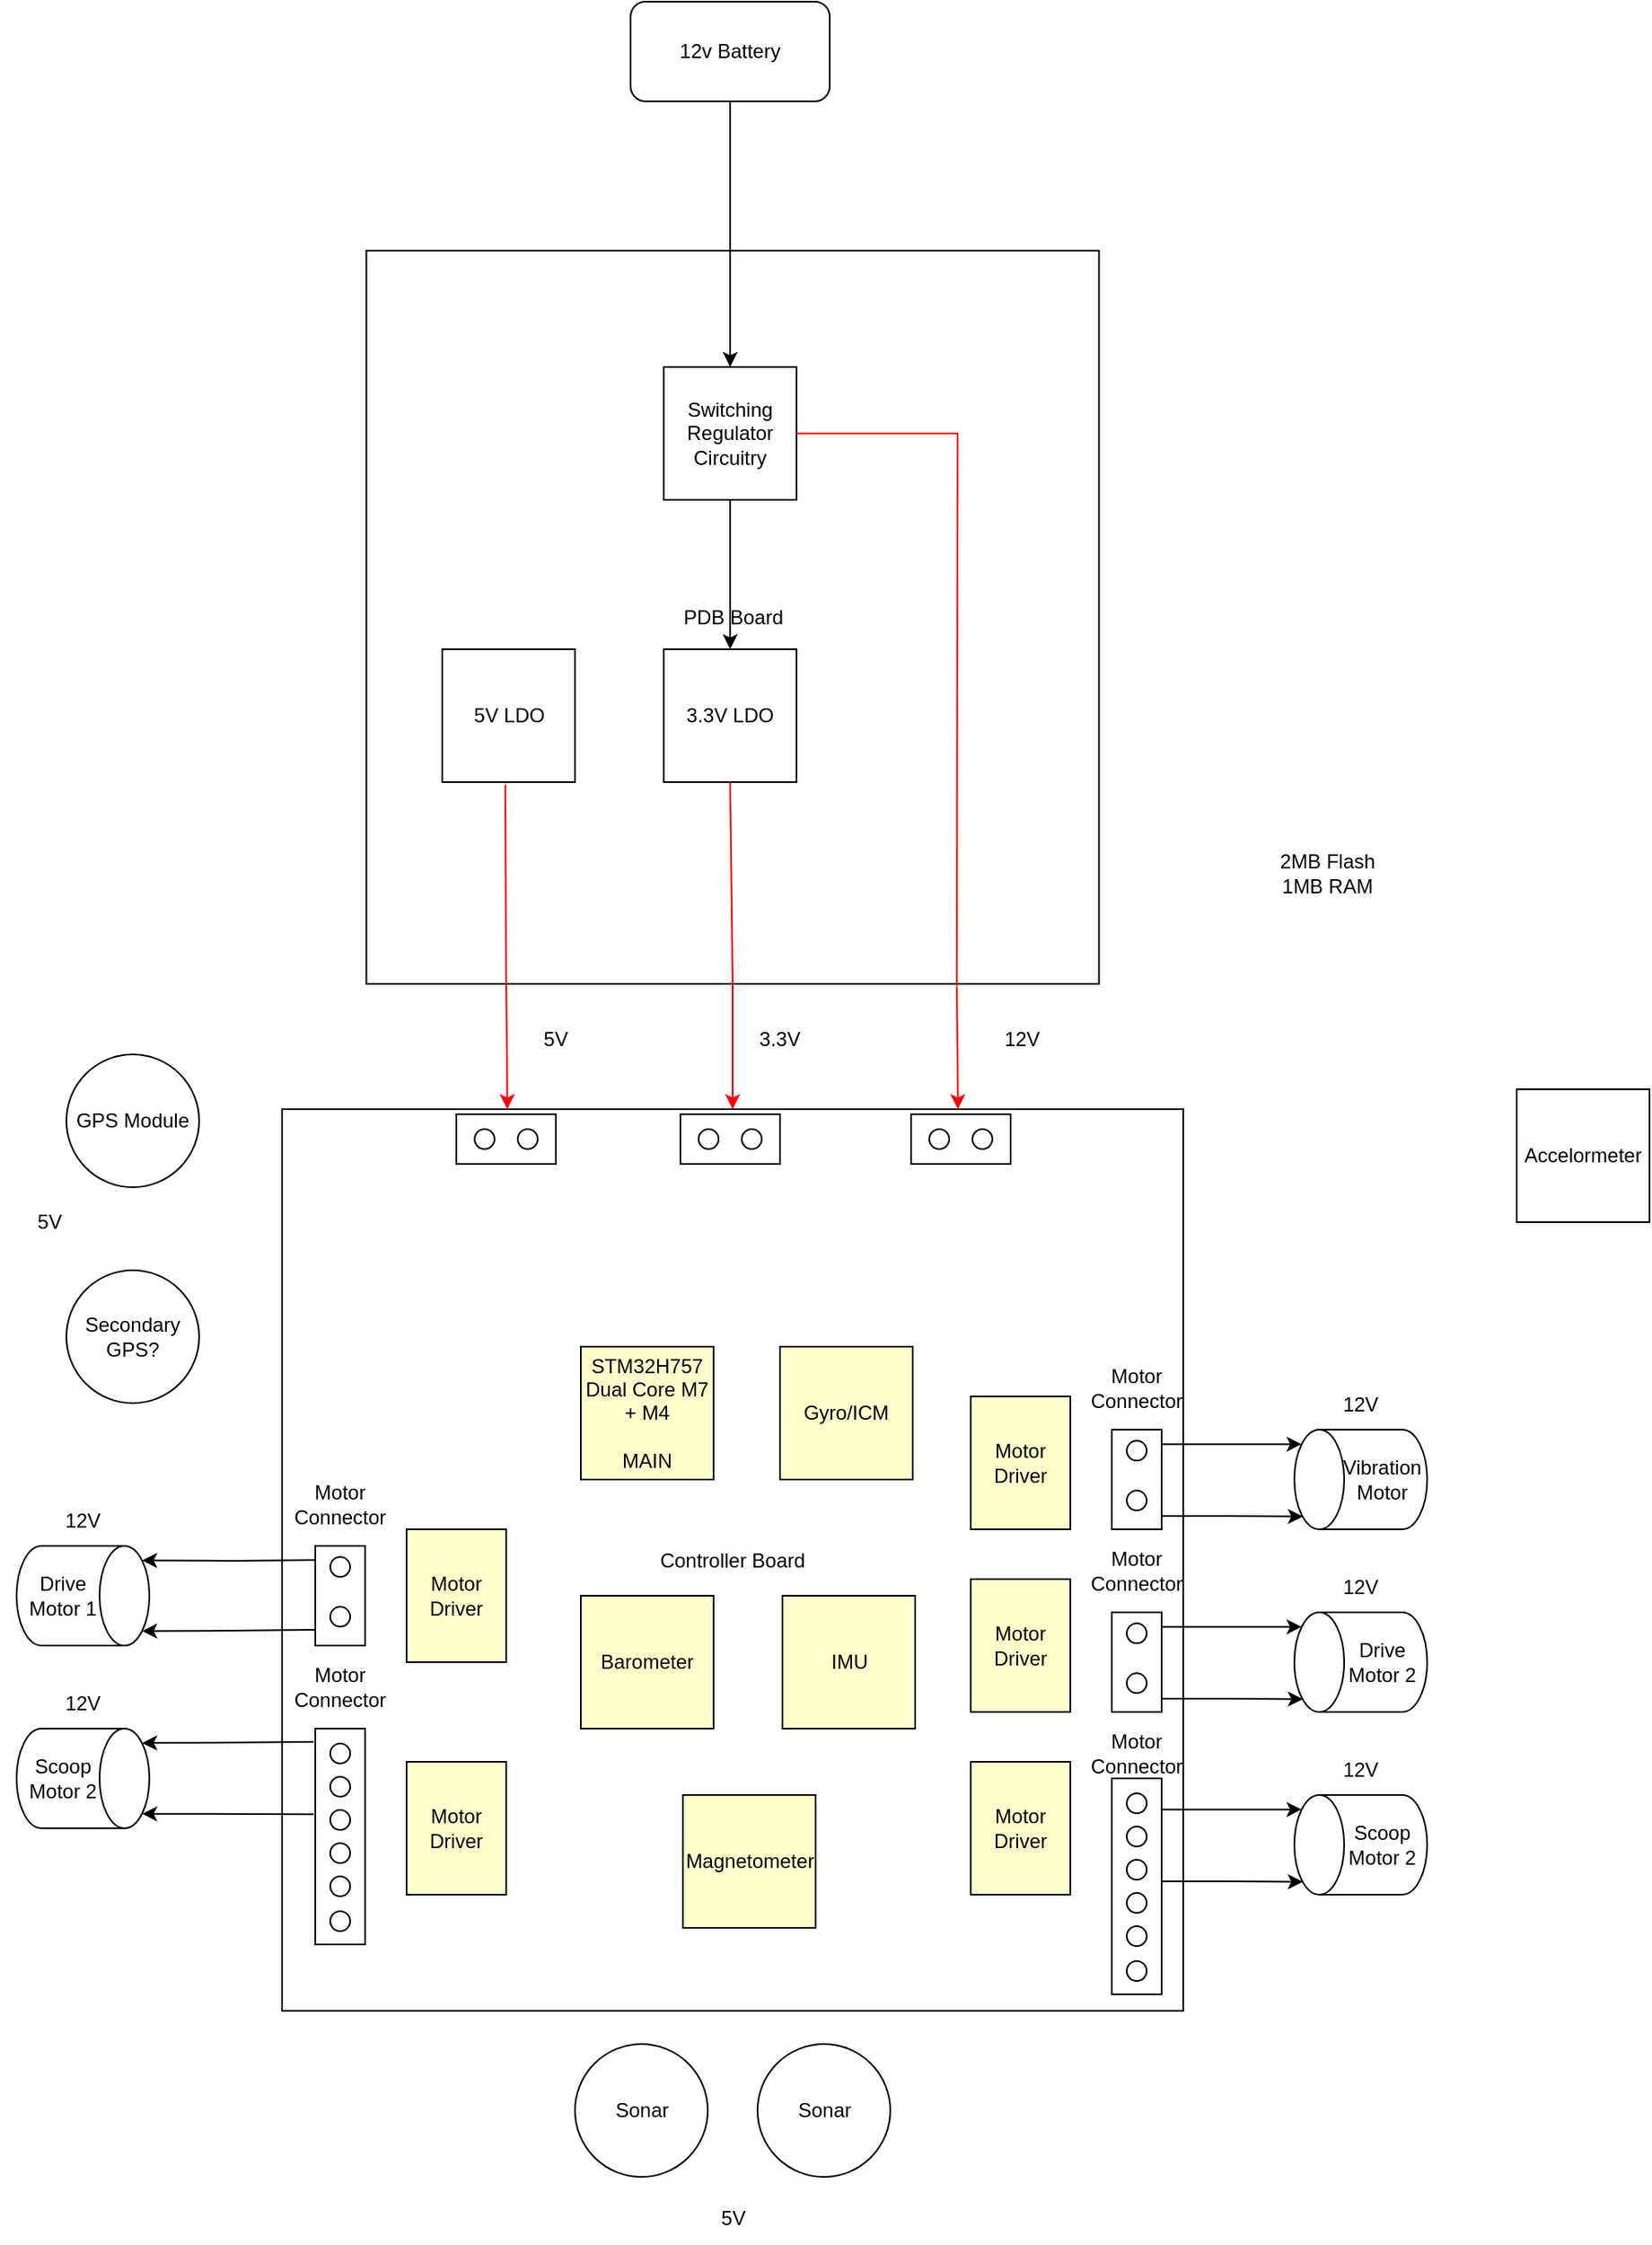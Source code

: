 <mxfile version="22.1.21" type="device">
  <diagram name="Page-1" id="EzsXnz08eHaID2x1JT_P">
    <mxGraphModel dx="3138" dy="1952" grid="1" gridSize="10" guides="1" tooltips="1" connect="1" arrows="1" fold="1" page="1" pageScale="1" pageWidth="1169" pageHeight="827" background="#ffffff" math="0" shadow="0">
      <root>
        <mxCell id="0" />
        <mxCell id="1" parent="0" />
        <mxCell id="cH2tK8lc1Vsk_2uf1F__-1" value="12v Battery" style="rounded=1;whiteSpace=wrap;html=1;" parent="1" vertex="1">
          <mxGeometry x="50" y="-220" width="120" height="60" as="geometry" />
        </mxCell>
        <mxCell id="cH2tK8lc1Vsk_2uf1F__-9" value="GPS Module&lt;br&gt;" style="ellipse;whiteSpace=wrap;html=1;aspect=fixed;" parent="1" vertex="1">
          <mxGeometry x="-290" y="414" width="80" height="80" as="geometry" />
        </mxCell>
        <mxCell id="cH2tK8lc1Vsk_2uf1F__-10" value="Secondary GPS?&lt;br&gt;" style="ellipse;whiteSpace=wrap;html=1;aspect=fixed;" parent="1" vertex="1">
          <mxGeometry x="-290" y="544" width="80" height="80" as="geometry" />
        </mxCell>
        <mxCell id="cH2tK8lc1Vsk_2uf1F__-13" value="5V&lt;br&gt;" style="text;strokeColor=none;align=center;fillColor=none;html=1;verticalAlign=middle;whiteSpace=wrap;rounded=0;" parent="1" vertex="1">
          <mxGeometry x="-330" y="500" width="60" height="30" as="geometry" />
        </mxCell>
        <mxCell id="cH2tK8lc1Vsk_2uf1F__-18" value="Sonar&lt;br&gt;" style="ellipse;whiteSpace=wrap;html=1;aspect=fixed;" parent="1" vertex="1">
          <mxGeometry x="16.5" y="1010" width="80" height="80" as="geometry" />
        </mxCell>
        <mxCell id="cH2tK8lc1Vsk_2uf1F__-19" value="Sonar&lt;br&gt;" style="ellipse;whiteSpace=wrap;html=1;aspect=fixed;" parent="1" vertex="1">
          <mxGeometry x="126.5" y="1010" width="80" height="80" as="geometry" />
        </mxCell>
        <mxCell id="cH2tK8lc1Vsk_2uf1F__-20" value="5V&lt;br&gt;" style="text;strokeColor=none;align=center;fillColor=none;html=1;verticalAlign=middle;whiteSpace=wrap;rounded=0;" parent="1" vertex="1">
          <mxGeometry x="81.5" y="1100" width="60" height="30" as="geometry" />
        </mxCell>
        <mxCell id="cH2tK8lc1Vsk_2uf1F__-21" value="PDB Board" style="whiteSpace=wrap;html=1;aspect=fixed;" parent="1" vertex="1">
          <mxGeometry x="-109.25" y="-70" width="441.5" height="441.5" as="geometry" />
        </mxCell>
        <mxCell id="cH2tK8lc1Vsk_2uf1F__-22" value="Controller Board" style="whiteSpace=wrap;html=1;aspect=fixed;" parent="1" vertex="1">
          <mxGeometry x="-160" y="447" width="543" height="543" as="geometry" />
        </mxCell>
        <mxCell id="cH2tK8lc1Vsk_2uf1F__-41" value="" style="endArrow=classic;html=1;rounded=0;exitX=0.5;exitY=1;exitDx=0;exitDy=0;entryX=0.5;entryY=0;entryDx=0;entryDy=0;strokeColor=#FF0000;" parent="1" source="cH2tK8lc1Vsk_2uf1F__-21" target="cH2tK8lc1Vsk_2uf1F__-22" edge="1">
          <mxGeometry width="50" height="50" relative="1" as="geometry">
            <mxPoint x="10" y="330" as="sourcePoint" />
            <mxPoint x="210" y="330" as="targetPoint" />
          </mxGeometry>
        </mxCell>
        <mxCell id="cH2tK8lc1Vsk_2uf1F__-42" value="" style="endArrow=classic;html=1;rounded=0;exitX=0.191;exitY=1.001;exitDx=0;exitDy=0;entryX=0.25;entryY=0;entryDx=0;entryDy=0;exitPerimeter=0;strokeColor=#FF0000;" parent="1" source="cH2tK8lc1Vsk_2uf1F__-21" target="cH2tK8lc1Vsk_2uf1F__-22" edge="1">
          <mxGeometry width="50" height="50" relative="1" as="geometry">
            <mxPoint x="-145" y="360" as="sourcePoint" />
            <mxPoint x="55" y="360" as="targetPoint" />
          </mxGeometry>
        </mxCell>
        <mxCell id="cH2tK8lc1Vsk_2uf1F__-43" value="" style="endArrow=classic;html=1;rounded=0;exitX=0.806;exitY=1.004;exitDx=0;exitDy=0;entryX=0.75;entryY=0;entryDx=0;entryDy=0;exitPerimeter=0;strokeColor=#FF0000;" parent="1" source="cH2tK8lc1Vsk_2uf1F__-21" target="cH2tK8lc1Vsk_2uf1F__-22" edge="1">
          <mxGeometry width="50" height="50" relative="1" as="geometry">
            <mxPoint x="80" y="383.82" as="sourcePoint" />
            <mxPoint x="280" y="383.82" as="targetPoint" />
          </mxGeometry>
        </mxCell>
        <mxCell id="cH2tK8lc1Vsk_2uf1F__-44" value="12V" style="text;strokeColor=none;align=center;fillColor=none;html=1;verticalAlign=middle;whiteSpace=wrap;rounded=0;" parent="1" vertex="1">
          <mxGeometry x="256" y="390" width="60" height="30" as="geometry" />
        </mxCell>
        <mxCell id="cH2tK8lc1Vsk_2uf1F__-45" value="5V" style="text;strokeColor=none;align=center;fillColor=none;html=1;verticalAlign=middle;whiteSpace=wrap;rounded=0;" parent="1" vertex="1">
          <mxGeometry x="-25" y="390" width="60" height="30" as="geometry" />
        </mxCell>
        <mxCell id="cH2tK8lc1Vsk_2uf1F__-46" value="3.3V" style="text;strokeColor=none;align=center;fillColor=none;html=1;verticalAlign=middle;whiteSpace=wrap;rounded=0;" parent="1" vertex="1">
          <mxGeometry x="110" y="390" width="60" height="30" as="geometry" />
        </mxCell>
        <mxCell id="cH2tK8lc1Vsk_2uf1F__-123" value="" style="group" parent="1" vertex="1" connectable="0">
          <mxGeometry x="50" y="600" width="480" height="380" as="geometry" />
        </mxCell>
        <mxCell id="cH2tK8lc1Vsk_2uf1F__-38" value="Motor Driver" style="rounded=0;whiteSpace=wrap;html=1;fillColor=#FFFFCC;" parent="cH2tK8lc1Vsk_2uf1F__-123" vertex="1">
          <mxGeometry x="205" y="20" width="60" height="80" as="geometry" />
        </mxCell>
        <mxCell id="cH2tK8lc1Vsk_2uf1F__-67" value="" style="group;direction=west;" parent="cH2tK8lc1Vsk_2uf1F__-123" vertex="1" connectable="0">
          <mxGeometry x="275" y="220" width="205" height="160" as="geometry" />
        </mxCell>
        <mxCell id="cH2tK8lc1Vsk_2uf1F__-68" value="Scoop Motor 2" style="shape=cylinder3;whiteSpace=wrap;html=1;boundedLbl=1;backgroundOutline=1;size=15;direction=north;" parent="cH2tK8lc1Vsk_2uf1F__-67" vertex="1">
          <mxGeometry x="125" y="40" width="80" height="60" as="geometry" />
        </mxCell>
        <mxCell id="cH2tK8lc1Vsk_2uf1F__-69" value="" style="group" parent="cH2tK8lc1Vsk_2uf1F__-67" vertex="1" connectable="0">
          <mxGeometry x="15" y="40" width="30" height="120" as="geometry" />
        </mxCell>
        <mxCell id="cH2tK8lc1Vsk_2uf1F__-70" value="" style="rounded=0;whiteSpace=wrap;html=1;" parent="cH2tK8lc1Vsk_2uf1F__-69" vertex="1">
          <mxGeometry y="-10" width="30" height="130" as="geometry" />
        </mxCell>
        <mxCell id="cH2tK8lc1Vsk_2uf1F__-71" value="" style="ellipse;whiteSpace=wrap;html=1;aspect=fixed;" parent="cH2tK8lc1Vsk_2uf1F__-69" vertex="1">
          <mxGeometry x="9" y="-0.999" width="12" height="12" as="geometry" />
        </mxCell>
        <mxCell id="cH2tK8lc1Vsk_2uf1F__-72" value="" style="ellipse;whiteSpace=wrap;html=1;aspect=fixed;" parent="cH2tK8lc1Vsk_2uf1F__-69" vertex="1">
          <mxGeometry x="9" y="39.001" width="12" height="12" as="geometry" />
        </mxCell>
        <mxCell id="cH2tK8lc1Vsk_2uf1F__-106" value="" style="ellipse;whiteSpace=wrap;html=1;aspect=fixed;" parent="cH2tK8lc1Vsk_2uf1F__-69" vertex="1">
          <mxGeometry x="9" y="19.001" width="12" height="12" as="geometry" />
        </mxCell>
        <mxCell id="cH2tK8lc1Vsk_2uf1F__-107" value="" style="ellipse;whiteSpace=wrap;html=1;aspect=fixed;" parent="cH2tK8lc1Vsk_2uf1F__-69" vertex="1">
          <mxGeometry x="9" y="79.001" width="12" height="12" as="geometry" />
        </mxCell>
        <mxCell id="cH2tK8lc1Vsk_2uf1F__-108" value="" style="ellipse;whiteSpace=wrap;html=1;aspect=fixed;" parent="cH2tK8lc1Vsk_2uf1F__-69" vertex="1">
          <mxGeometry x="9" y="59.001" width="12" height="12" as="geometry" />
        </mxCell>
        <mxCell id="cH2tK8lc1Vsk_2uf1F__-109" value="" style="ellipse;whiteSpace=wrap;html=1;aspect=fixed;" parent="cH2tK8lc1Vsk_2uf1F__-69" vertex="1">
          <mxGeometry x="9" y="100.001" width="12" height="12" as="geometry" />
        </mxCell>
        <mxCell id="cH2tK8lc1Vsk_2uf1F__-73" value="Motor Connector" style="text;strokeColor=none;align=center;fillColor=none;html=1;verticalAlign=middle;whiteSpace=wrap;rounded=0;" parent="cH2tK8lc1Vsk_2uf1F__-67" vertex="1">
          <mxGeometry width="60" height="30" as="geometry" />
        </mxCell>
        <mxCell id="cH2tK8lc1Vsk_2uf1F__-74" style="edgeStyle=orthogonalEdgeStyle;rounded=0;orthogonalLoop=1;jettySize=auto;html=1;exitX=1;exitY=0.25;exitDx=0;exitDy=0;entryX=0.855;entryY=0;entryDx=0;entryDy=4.35;entryPerimeter=0;" parent="cH2tK8lc1Vsk_2uf1F__-67" source="cH2tK8lc1Vsk_2uf1F__-70" target="cH2tK8lc1Vsk_2uf1F__-68" edge="1">
          <mxGeometry relative="1" as="geometry">
            <Array as="points">
              <mxPoint x="45" y="49" />
            </Array>
          </mxGeometry>
        </mxCell>
        <mxCell id="cH2tK8lc1Vsk_2uf1F__-75" style="edgeStyle=orthogonalEdgeStyle;rounded=0;orthogonalLoop=1;jettySize=auto;html=1;exitX=1;exitY=0.75;exitDx=0;exitDy=0;entryX=0.129;entryY=0.064;entryDx=0;entryDy=0;entryPerimeter=0;" parent="cH2tK8lc1Vsk_2uf1F__-67" source="cH2tK8lc1Vsk_2uf1F__-70" target="cH2tK8lc1Vsk_2uf1F__-68" edge="1">
          <mxGeometry relative="1" as="geometry">
            <Array as="points">
              <mxPoint x="45" y="92" />
              <mxPoint x="85" y="92" />
            </Array>
          </mxGeometry>
        </mxCell>
        <mxCell id="cH2tK8lc1Vsk_2uf1F__-87" value="12V" style="text;strokeColor=none;align=center;fillColor=none;html=1;verticalAlign=middle;whiteSpace=wrap;rounded=0;" parent="cH2tK8lc1Vsk_2uf1F__-67" vertex="1">
          <mxGeometry x="135" y="10" width="60" height="30" as="geometry" />
        </mxCell>
        <mxCell id="cH2tK8lc1Vsk_2uf1F__-76" value="" style="group" parent="cH2tK8lc1Vsk_2uf1F__-123" vertex="1" connectable="0">
          <mxGeometry x="275" width="205" height="100" as="geometry" />
        </mxCell>
        <mxCell id="cH2tK8lc1Vsk_2uf1F__-77" value="Vibration Motor&lt;br&gt;" style="shape=cylinder3;whiteSpace=wrap;html=1;boundedLbl=1;backgroundOutline=1;size=15;direction=north;" parent="cH2tK8lc1Vsk_2uf1F__-76" vertex="1">
          <mxGeometry x="125" y="40" width="80" height="60" as="geometry" />
        </mxCell>
        <mxCell id="cH2tK8lc1Vsk_2uf1F__-78" value="" style="group;fillColor=#FFFFCC;" parent="cH2tK8lc1Vsk_2uf1F__-76" vertex="1" connectable="0">
          <mxGeometry x="15" y="40" width="30" height="60" as="geometry" />
        </mxCell>
        <mxCell id="cH2tK8lc1Vsk_2uf1F__-79" value="" style="rounded=0;whiteSpace=wrap;html=1;" parent="cH2tK8lc1Vsk_2uf1F__-78" vertex="1">
          <mxGeometry width="30" height="60" as="geometry" />
        </mxCell>
        <mxCell id="cH2tK8lc1Vsk_2uf1F__-80" value="" style="ellipse;whiteSpace=wrap;html=1;aspect=fixed;" parent="cH2tK8lc1Vsk_2uf1F__-78" vertex="1">
          <mxGeometry x="9" y="6.667" width="12" height="12" as="geometry" />
        </mxCell>
        <mxCell id="cH2tK8lc1Vsk_2uf1F__-81" value="" style="ellipse;whiteSpace=wrap;html=1;aspect=fixed;" parent="cH2tK8lc1Vsk_2uf1F__-78" vertex="1">
          <mxGeometry x="9" y="36.667" width="12" height="12" as="geometry" />
        </mxCell>
        <mxCell id="cH2tK8lc1Vsk_2uf1F__-82" value="Motor Connector" style="text;strokeColor=none;align=center;fillColor=none;html=1;verticalAlign=middle;whiteSpace=wrap;rounded=0;" parent="cH2tK8lc1Vsk_2uf1F__-76" vertex="1">
          <mxGeometry width="60" height="30" as="geometry" />
        </mxCell>
        <mxCell id="cH2tK8lc1Vsk_2uf1F__-83" style="edgeStyle=orthogonalEdgeStyle;rounded=0;orthogonalLoop=1;jettySize=auto;html=1;exitX=1;exitY=0.25;exitDx=0;exitDy=0;entryX=0.855;entryY=0;entryDx=0;entryDy=4.35;entryPerimeter=0;" parent="cH2tK8lc1Vsk_2uf1F__-76" source="cH2tK8lc1Vsk_2uf1F__-79" target="cH2tK8lc1Vsk_2uf1F__-77" edge="1">
          <mxGeometry relative="1" as="geometry">
            <Array as="points">
              <mxPoint x="45" y="49" />
            </Array>
          </mxGeometry>
        </mxCell>
        <mxCell id="cH2tK8lc1Vsk_2uf1F__-84" style="edgeStyle=orthogonalEdgeStyle;rounded=0;orthogonalLoop=1;jettySize=auto;html=1;exitX=1;exitY=0.75;exitDx=0;exitDy=0;entryX=0.129;entryY=0.064;entryDx=0;entryDy=0;entryPerimeter=0;" parent="cH2tK8lc1Vsk_2uf1F__-76" source="cH2tK8lc1Vsk_2uf1F__-79" target="cH2tK8lc1Vsk_2uf1F__-77" edge="1">
          <mxGeometry relative="1" as="geometry">
            <Array as="points">
              <mxPoint x="45" y="92" />
              <mxPoint x="85" y="92" />
            </Array>
          </mxGeometry>
        </mxCell>
        <mxCell id="cH2tK8lc1Vsk_2uf1F__-88" value="12V" style="text;strokeColor=none;align=center;fillColor=none;html=1;verticalAlign=middle;whiteSpace=wrap;rounded=0;" parent="cH2tK8lc1Vsk_2uf1F__-76" vertex="1">
          <mxGeometry x="135" y="10" width="60" height="30" as="geometry" />
        </mxCell>
        <mxCell id="cH2tK8lc1Vsk_2uf1F__-100" value="" style="group" parent="cH2tK8lc1Vsk_2uf1F__-123" vertex="1" connectable="0">
          <mxGeometry x="275" y="110" width="205" height="100" as="geometry" />
        </mxCell>
        <mxCell id="cH2tK8lc1Vsk_2uf1F__-12" value="Drive Motor 2" style="shape=cylinder3;whiteSpace=wrap;html=1;boundedLbl=1;backgroundOutline=1;size=15;direction=north;" parent="cH2tK8lc1Vsk_2uf1F__-100" vertex="1">
          <mxGeometry x="125" y="40" width="80" height="60" as="geometry" />
        </mxCell>
        <mxCell id="cH2tK8lc1Vsk_2uf1F__-14" value="12V" style="text;strokeColor=none;align=center;fillColor=none;html=1;verticalAlign=middle;whiteSpace=wrap;rounded=0;" parent="cH2tK8lc1Vsk_2uf1F__-100" vertex="1">
          <mxGeometry x="135" y="10" width="60" height="30" as="geometry" />
        </mxCell>
        <mxCell id="cH2tK8lc1Vsk_2uf1F__-33" value="" style="group" parent="cH2tK8lc1Vsk_2uf1F__-100" vertex="1" connectable="0">
          <mxGeometry x="15" y="40" width="30" height="60" as="geometry" />
        </mxCell>
        <mxCell id="cH2tK8lc1Vsk_2uf1F__-34" value="" style="rounded=0;whiteSpace=wrap;html=1;" parent="cH2tK8lc1Vsk_2uf1F__-33" vertex="1">
          <mxGeometry width="30" height="60" as="geometry" />
        </mxCell>
        <mxCell id="cH2tK8lc1Vsk_2uf1F__-35" value="" style="ellipse;whiteSpace=wrap;html=1;aspect=fixed;" parent="cH2tK8lc1Vsk_2uf1F__-33" vertex="1">
          <mxGeometry x="9" y="6.667" width="12" height="12" as="geometry" />
        </mxCell>
        <mxCell id="cH2tK8lc1Vsk_2uf1F__-36" value="" style="ellipse;whiteSpace=wrap;html=1;aspect=fixed;" parent="cH2tK8lc1Vsk_2uf1F__-33" vertex="1">
          <mxGeometry x="9" y="36.667" width="12" height="12" as="geometry" />
        </mxCell>
        <mxCell id="cH2tK8lc1Vsk_2uf1F__-37" value="Motor Connector" style="text;strokeColor=none;align=center;fillColor=none;html=1;verticalAlign=middle;whiteSpace=wrap;rounded=0;" parent="cH2tK8lc1Vsk_2uf1F__-100" vertex="1">
          <mxGeometry width="60" height="30" as="geometry" />
        </mxCell>
        <mxCell id="cH2tK8lc1Vsk_2uf1F__-48" style="edgeStyle=orthogonalEdgeStyle;rounded=0;orthogonalLoop=1;jettySize=auto;html=1;exitX=1;exitY=0.25;exitDx=0;exitDy=0;entryX=0.855;entryY=0;entryDx=0;entryDy=4.35;entryPerimeter=0;" parent="cH2tK8lc1Vsk_2uf1F__-100" source="cH2tK8lc1Vsk_2uf1F__-34" target="cH2tK8lc1Vsk_2uf1F__-12" edge="1">
          <mxGeometry relative="1" as="geometry">
            <Array as="points">
              <mxPoint x="45" y="49" />
            </Array>
          </mxGeometry>
        </mxCell>
        <mxCell id="cH2tK8lc1Vsk_2uf1F__-57" style="edgeStyle=orthogonalEdgeStyle;rounded=0;orthogonalLoop=1;jettySize=auto;html=1;exitX=1;exitY=0.75;exitDx=0;exitDy=0;entryX=0.129;entryY=0.064;entryDx=0;entryDy=0;entryPerimeter=0;" parent="cH2tK8lc1Vsk_2uf1F__-100" source="cH2tK8lc1Vsk_2uf1F__-34" target="cH2tK8lc1Vsk_2uf1F__-12" edge="1">
          <mxGeometry relative="1" as="geometry">
            <Array as="points">
              <mxPoint x="45" y="92" />
              <mxPoint x="85" y="92" />
            </Array>
          </mxGeometry>
        </mxCell>
        <mxCell id="cH2tK8lc1Vsk_2uf1F__-102" value="Motor Driver" style="rounded=0;whiteSpace=wrap;html=1;fillColor=#FFFFCC;" parent="cH2tK8lc1Vsk_2uf1F__-123" vertex="1">
          <mxGeometry x="205" y="130" width="60" height="80" as="geometry" />
        </mxCell>
        <mxCell id="cH2tK8lc1Vsk_2uf1F__-103" value="Motor Driver" style="rounded=0;whiteSpace=wrap;html=1;fillColor=#FFFFCC;" parent="cH2tK8lc1Vsk_2uf1F__-123" vertex="1">
          <mxGeometry x="205" y="240" width="60" height="80" as="geometry" />
        </mxCell>
        <mxCell id="cH2tK8lc1Vsk_2uf1F__-190" value="Gyro/ICM" style="whiteSpace=wrap;html=1;aspect=fixed;fillColor=#FFFFCC;" parent="cH2tK8lc1Vsk_2uf1F__-123" vertex="1">
          <mxGeometry x="90" y="-10" width="80" height="80" as="geometry" />
        </mxCell>
        <mxCell id="cH2tK8lc1Vsk_2uf1F__-185" value="Barometer" style="whiteSpace=wrap;html=1;aspect=fixed;fillColor=#FFFFCC;" parent="cH2tK8lc1Vsk_2uf1F__-123" vertex="1">
          <mxGeometry x="-30" y="140" width="80" height="80" as="geometry" />
        </mxCell>
        <mxCell id="cH2tK8lc1Vsk_2uf1F__-127" value="" style="group" parent="1" vertex="1" connectable="0">
          <mxGeometry x="-320" y="670" width="295" height="280" as="geometry" />
        </mxCell>
        <mxCell id="cH2tK8lc1Vsk_2uf1F__-104" value="Motor Driver" style="rounded=0;whiteSpace=wrap;html=1;fillColor=#FFFFCC;" parent="cH2tK8lc1Vsk_2uf1F__-127" vertex="1">
          <mxGeometry x="235" y="170" width="60" height="80" as="geometry" />
        </mxCell>
        <mxCell id="cH2tK8lc1Vsk_2uf1F__-124" value="" style="group" parent="cH2tK8lc1Vsk_2uf1F__-127" vertex="1" connectable="0">
          <mxGeometry width="225" height="280" as="geometry" />
        </mxCell>
        <mxCell id="cH2tK8lc1Vsk_2uf1F__-89" value="" style="group" parent="cH2tK8lc1Vsk_2uf1F__-124" vertex="1" connectable="0">
          <mxGeometry width="225" height="100" as="geometry" />
        </mxCell>
        <mxCell id="cH2tK8lc1Vsk_2uf1F__-11" value="Drive Motor 1" style="shape=cylinder3;whiteSpace=wrap;html=1;boundedLbl=1;backgroundOutline=1;size=15;direction=south;" parent="cH2tK8lc1Vsk_2uf1F__-89" vertex="1">
          <mxGeometry y="40" width="80" height="60" as="geometry" />
        </mxCell>
        <mxCell id="cH2tK8lc1Vsk_2uf1F__-30" value="" style="group" parent="cH2tK8lc1Vsk_2uf1F__-89" vertex="1" connectable="0">
          <mxGeometry x="180" y="40" width="30" height="60" as="geometry" />
        </mxCell>
        <mxCell id="cH2tK8lc1Vsk_2uf1F__-27" value="" style="rounded=0;whiteSpace=wrap;html=1;" parent="cH2tK8lc1Vsk_2uf1F__-30" vertex="1">
          <mxGeometry width="30" height="60" as="geometry" />
        </mxCell>
        <mxCell id="cH2tK8lc1Vsk_2uf1F__-28" value="" style="ellipse;whiteSpace=wrap;html=1;aspect=fixed;" parent="cH2tK8lc1Vsk_2uf1F__-30" vertex="1">
          <mxGeometry x="9" y="6.667" width="12" height="12" as="geometry" />
        </mxCell>
        <mxCell id="cH2tK8lc1Vsk_2uf1F__-29" value="" style="ellipse;whiteSpace=wrap;html=1;aspect=fixed;" parent="cH2tK8lc1Vsk_2uf1F__-30" vertex="1">
          <mxGeometry x="9" y="36.667" width="12" height="12" as="geometry" />
        </mxCell>
        <mxCell id="cH2tK8lc1Vsk_2uf1F__-53" style="edgeStyle=orthogonalEdgeStyle;rounded=0;orthogonalLoop=1;jettySize=auto;html=1;exitX=1;exitY=0.25;exitDx=0;exitDy=0;entryX=0.145;entryY=0;entryDx=0;entryDy=4.35;entryPerimeter=0;" parent="cH2tK8lc1Vsk_2uf1F__-30" target="cH2tK8lc1Vsk_2uf1F__-11" edge="1">
          <mxGeometry relative="1" as="geometry">
            <mxPoint y="8.5" as="sourcePoint" />
            <mxPoint x="-84" y="14.5" as="targetPoint" />
          </mxGeometry>
        </mxCell>
        <mxCell id="cH2tK8lc1Vsk_2uf1F__-54" style="edgeStyle=orthogonalEdgeStyle;rounded=0;orthogonalLoop=1;jettySize=auto;html=1;exitX=1;exitY=0.75;exitDx=0;exitDy=0;entryX=0.855;entryY=0;entryDx=0;entryDy=4.35;entryPerimeter=0;" parent="cH2tK8lc1Vsk_2uf1F__-30" target="cH2tK8lc1Vsk_2uf1F__-11" edge="1">
          <mxGeometry relative="1" as="geometry">
            <mxPoint y="50.5" as="sourcePoint" />
            <mxPoint x="-84" y="44.5" as="targetPoint" />
          </mxGeometry>
        </mxCell>
        <mxCell id="cH2tK8lc1Vsk_2uf1F__-32" value="Motor Connector" style="text;strokeColor=none;align=center;fillColor=none;html=1;verticalAlign=middle;whiteSpace=wrap;rounded=0;" parent="cH2tK8lc1Vsk_2uf1F__-89" vertex="1">
          <mxGeometry x="165" width="60" height="30" as="geometry" />
        </mxCell>
        <mxCell id="cH2tK8lc1Vsk_2uf1F__-86" value="12V" style="text;strokeColor=none;align=center;fillColor=none;html=1;verticalAlign=middle;whiteSpace=wrap;rounded=0;" parent="cH2tK8lc1Vsk_2uf1F__-89" vertex="1">
          <mxGeometry x="10" y="10" width="60" height="30" as="geometry" />
        </mxCell>
        <mxCell id="cH2tK8lc1Vsk_2uf1F__-122" value="" style="group" parent="cH2tK8lc1Vsk_2uf1F__-124" vertex="1" connectable="0">
          <mxGeometry y="110" width="225" height="170" as="geometry" />
        </mxCell>
        <mxCell id="cH2tK8lc1Vsk_2uf1F__-90" value="" style="group" parent="cH2tK8lc1Vsk_2uf1F__-122" vertex="1" connectable="0">
          <mxGeometry width="225" height="100" as="geometry" />
        </mxCell>
        <mxCell id="cH2tK8lc1Vsk_2uf1F__-91" value="Scoop Motor 2" style="shape=cylinder3;whiteSpace=wrap;html=1;boundedLbl=1;backgroundOutline=1;size=15;direction=south;" parent="cH2tK8lc1Vsk_2uf1F__-90" vertex="1">
          <mxGeometry y="40" width="80" height="60" as="geometry" />
        </mxCell>
        <mxCell id="cH2tK8lc1Vsk_2uf1F__-98" value="Motor Connector" style="text;strokeColor=none;align=center;fillColor=none;html=1;verticalAlign=middle;whiteSpace=wrap;rounded=0;" parent="cH2tK8lc1Vsk_2uf1F__-90" vertex="1">
          <mxGeometry x="165" width="60" height="30" as="geometry" />
        </mxCell>
        <mxCell id="cH2tK8lc1Vsk_2uf1F__-99" value="12V" style="text;strokeColor=none;align=center;fillColor=none;html=1;verticalAlign=middle;whiteSpace=wrap;rounded=0;" parent="cH2tK8lc1Vsk_2uf1F__-90" vertex="1">
          <mxGeometry x="10" y="10" width="60" height="30" as="geometry" />
        </mxCell>
        <mxCell id="cH2tK8lc1Vsk_2uf1F__-110" value="" style="group" parent="cH2tK8lc1Vsk_2uf1F__-122" vertex="1" connectable="0">
          <mxGeometry x="180" y="50" width="30" height="120" as="geometry" />
        </mxCell>
        <mxCell id="cH2tK8lc1Vsk_2uf1F__-111" value="" style="rounded=0;whiteSpace=wrap;html=1;" parent="cH2tK8lc1Vsk_2uf1F__-110" vertex="1">
          <mxGeometry y="-10" width="30" height="130" as="geometry" />
        </mxCell>
        <mxCell id="cH2tK8lc1Vsk_2uf1F__-112" value="" style="ellipse;whiteSpace=wrap;html=1;aspect=fixed;" parent="cH2tK8lc1Vsk_2uf1F__-110" vertex="1">
          <mxGeometry x="9" y="-0.999" width="12" height="12" as="geometry" />
        </mxCell>
        <mxCell id="cH2tK8lc1Vsk_2uf1F__-113" value="" style="ellipse;whiteSpace=wrap;html=1;aspect=fixed;" parent="cH2tK8lc1Vsk_2uf1F__-110" vertex="1">
          <mxGeometry x="9" y="39.001" width="12" height="12" as="geometry" />
        </mxCell>
        <mxCell id="cH2tK8lc1Vsk_2uf1F__-114" value="" style="ellipse;whiteSpace=wrap;html=1;aspect=fixed;" parent="cH2tK8lc1Vsk_2uf1F__-110" vertex="1">
          <mxGeometry x="9" y="19.001" width="12" height="12" as="geometry" />
        </mxCell>
        <mxCell id="cH2tK8lc1Vsk_2uf1F__-115" value="" style="ellipse;whiteSpace=wrap;html=1;aspect=fixed;" parent="cH2tK8lc1Vsk_2uf1F__-110" vertex="1">
          <mxGeometry x="9" y="79.001" width="12" height="12" as="geometry" />
        </mxCell>
        <mxCell id="cH2tK8lc1Vsk_2uf1F__-116" value="" style="ellipse;whiteSpace=wrap;html=1;aspect=fixed;" parent="cH2tK8lc1Vsk_2uf1F__-110" vertex="1">
          <mxGeometry x="9" y="59.001" width="12" height="12" as="geometry" />
        </mxCell>
        <mxCell id="cH2tK8lc1Vsk_2uf1F__-117" value="" style="ellipse;whiteSpace=wrap;html=1;aspect=fixed;" parent="cH2tK8lc1Vsk_2uf1F__-110" vertex="1">
          <mxGeometry x="9" y="100.001" width="12" height="12" as="geometry" />
        </mxCell>
        <mxCell id="cH2tK8lc1Vsk_2uf1F__-120" value="" style="endArrow=classic;html=1;rounded=0;exitX=-0.032;exitY=0.062;exitDx=0;exitDy=0;exitPerimeter=0;entryX=0.145;entryY=0;entryDx=0;entryDy=4.35;entryPerimeter=0;" parent="cH2tK8lc1Vsk_2uf1F__-122" source="cH2tK8lc1Vsk_2uf1F__-111" target="cH2tK8lc1Vsk_2uf1F__-91" edge="1">
          <mxGeometry width="50" height="50" relative="1" as="geometry">
            <mxPoint x="-210" y="730" as="sourcePoint" />
            <mxPoint x="-160" y="680" as="targetPoint" />
          </mxGeometry>
        </mxCell>
        <mxCell id="cH2tK8lc1Vsk_2uf1F__-121" value="" style="endArrow=classic;html=1;rounded=0;exitX=-0.032;exitY=0.397;exitDx=0;exitDy=0;exitPerimeter=0;entryX=0.855;entryY=0;entryDx=0;entryDy=4.35;entryPerimeter=0;" parent="cH2tK8lc1Vsk_2uf1F__-122" source="cH2tK8lc1Vsk_2uf1F__-111" target="cH2tK8lc1Vsk_2uf1F__-91" edge="1">
          <mxGeometry width="50" height="50" relative="1" as="geometry">
            <mxPoint x="-137" y="740" as="sourcePoint" />
            <mxPoint x="-240" y="741" as="targetPoint" />
          </mxGeometry>
        </mxCell>
        <mxCell id="cH2tK8lc1Vsk_2uf1F__-126" value="Motor Driver" style="rounded=0;whiteSpace=wrap;html=1;fillColor=#FFFFCC;" parent="cH2tK8lc1Vsk_2uf1F__-127" vertex="1">
          <mxGeometry x="235" y="30" width="60" height="80" as="geometry" />
        </mxCell>
        <mxCell id="cH2tK8lc1Vsk_2uf1F__-160" value="" style="group;direction=east;rotation=-90;" parent="1" vertex="1" connectable="0">
          <mxGeometry x="-40" y="435" width="45" height="60" as="geometry" />
        </mxCell>
        <mxCell id="cH2tK8lc1Vsk_2uf1F__-165" value="" style="group;movable=1;resizable=1;rotatable=1;deletable=1;editable=1;locked=0;connectable=1;" parent="cH2tK8lc1Vsk_2uf1F__-160" vertex="1" connectable="0">
          <mxGeometry x="-15" y="15.0" width="60" height="30.0" as="geometry" />
        </mxCell>
        <mxCell id="cH2tK8lc1Vsk_2uf1F__-167" value="" style="group;movable=0;resizable=0;rotatable=0;deletable=0;editable=0;locked=1;connectable=0;" parent="cH2tK8lc1Vsk_2uf1F__-165" vertex="1" connectable="0">
          <mxGeometry width="60" height="30.0" as="geometry" />
        </mxCell>
        <mxCell id="cH2tK8lc1Vsk_2uf1F__-161" value="" style="rounded=0;whiteSpace=wrap;html=1;rotation=-90;" parent="cH2tK8lc1Vsk_2uf1F__-167" vertex="1">
          <mxGeometry x="15" y="-15.0" width="30" height="60" as="geometry" />
        </mxCell>
        <mxCell id="cH2tK8lc1Vsk_2uf1F__-162" value="" style="ellipse;whiteSpace=wrap;html=1;aspect=fixed;rotation=-90;" parent="cH2tK8lc1Vsk_2uf1F__-167" vertex="1">
          <mxGeometry x="11" y="9.0" width="12" height="12" as="geometry" />
        </mxCell>
        <mxCell id="cH2tK8lc1Vsk_2uf1F__-163" value="" style="ellipse;whiteSpace=wrap;html=1;aspect=fixed;rotation=-90;" parent="cH2tK8lc1Vsk_2uf1F__-167" vertex="1">
          <mxGeometry x="37" y="9.0" width="12" height="12" as="geometry" />
        </mxCell>
        <mxCell id="cH2tK8lc1Vsk_2uf1F__-174" value="" style="group;movable=1;resizable=1;rotatable=1;deletable=1;editable=1;locked=0;connectable=1;" parent="1" vertex="1" connectable="0">
          <mxGeometry x="80" y="450" width="60" height="30.0" as="geometry" />
        </mxCell>
        <mxCell id="cH2tK8lc1Vsk_2uf1F__-175" value="" style="rounded=0;whiteSpace=wrap;html=1;rotation=-90;" parent="cH2tK8lc1Vsk_2uf1F__-174" vertex="1">
          <mxGeometry x="15" y="-15.0" width="30" height="60" as="geometry" />
        </mxCell>
        <mxCell id="cH2tK8lc1Vsk_2uf1F__-176" value="" style="ellipse;whiteSpace=wrap;html=1;aspect=fixed;rotation=-90;" parent="cH2tK8lc1Vsk_2uf1F__-174" vertex="1">
          <mxGeometry x="11" y="9.0" width="12" height="12" as="geometry" />
        </mxCell>
        <mxCell id="cH2tK8lc1Vsk_2uf1F__-177" value="" style="ellipse;whiteSpace=wrap;html=1;aspect=fixed;rotation=-90;" parent="cH2tK8lc1Vsk_2uf1F__-174" vertex="1">
          <mxGeometry x="37" y="9.0" width="12" height="12" as="geometry" />
        </mxCell>
        <mxCell id="cH2tK8lc1Vsk_2uf1F__-179" value="" style="rounded=0;whiteSpace=wrap;html=1;rotation=-90;" parent="1" vertex="1">
          <mxGeometry x="234" y="435" width="30" height="60" as="geometry" />
        </mxCell>
        <mxCell id="cH2tK8lc1Vsk_2uf1F__-180" value="" style="ellipse;whiteSpace=wrap;html=1;aspect=fixed;rotation=-90;" parent="1" vertex="1">
          <mxGeometry x="230" y="459" width="12" height="12" as="geometry" />
        </mxCell>
        <mxCell id="cH2tK8lc1Vsk_2uf1F__-181" value="" style="ellipse;whiteSpace=wrap;html=1;aspect=fixed;rotation=-90;" parent="1" vertex="1">
          <mxGeometry x="256" y="459" width="12" height="12" as="geometry" />
        </mxCell>
        <mxCell id="h4G3fF44zBJ6bHaas5NB-4" style="edgeStyle=orthogonalEdgeStyle;rounded=0;orthogonalLoop=1;jettySize=auto;html=1;exitX=0.5;exitY=1;exitDx=0;exitDy=0;entryX=0.5;entryY=0;entryDx=0;entryDy=0;" edge="1" parent="1" source="cH2tK8lc1Vsk_2uf1F__-182" target="cH2tK8lc1Vsk_2uf1F__-183">
          <mxGeometry relative="1" as="geometry" />
        </mxCell>
        <mxCell id="cH2tK8lc1Vsk_2uf1F__-182" value="Switching Regulator Circuitry" style="whiteSpace=wrap;html=1;aspect=fixed;" parent="1" vertex="1">
          <mxGeometry x="70" width="80" height="80" as="geometry" />
        </mxCell>
        <mxCell id="cH2tK8lc1Vsk_2uf1F__-183" value="3.3V LDO" style="whiteSpace=wrap;html=1;aspect=fixed;" parent="1" vertex="1">
          <mxGeometry x="70" y="170" width="80" height="80" as="geometry" />
        </mxCell>
        <mxCell id="cH2tK8lc1Vsk_2uf1F__-184" value="5V LDO" style="whiteSpace=wrap;html=1;aspect=fixed;" parent="1" vertex="1">
          <mxGeometry x="-63.5" y="170" width="80" height="80" as="geometry" />
        </mxCell>
        <mxCell id="cH2tK8lc1Vsk_2uf1F__-186" value="IMU" style="whiteSpace=wrap;html=1;aspect=fixed;fillColor=#FFFFCC;" parent="1" vertex="1">
          <mxGeometry x="141.5" y="740" width="80" height="80" as="geometry" />
        </mxCell>
        <mxCell id="cH2tK8lc1Vsk_2uf1F__-187" value="STM32H757 Dual Core M7 + M4&lt;br&gt;&lt;br&gt;MAIN" style="whiteSpace=wrap;html=1;aspect=fixed;fillColor=#FFFFCC;" parent="1" vertex="1">
          <mxGeometry x="20" y="590" width="80" height="80" as="geometry" />
        </mxCell>
        <mxCell id="cH2tK8lc1Vsk_2uf1F__-189" value="Accelormeter" style="whiteSpace=wrap;html=1;aspect=fixed;" parent="1" vertex="1">
          <mxGeometry x="584" y="435" width="80" height="80" as="geometry" />
        </mxCell>
        <mxCell id="cH2tK8lc1Vsk_2uf1F__-191" value="Magnetometer" style="whiteSpace=wrap;html=1;aspect=fixed;fillColor=#FFFFCC;" parent="1" vertex="1">
          <mxGeometry x="81.5" y="860" width="80" height="80" as="geometry" />
        </mxCell>
        <mxCell id="cH2tK8lc1Vsk_2uf1F__-192" value="2MB Flash&lt;br&gt;1MB RAM" style="text;strokeColor=none;align=center;fillColor=none;html=1;verticalAlign=middle;whiteSpace=wrap;rounded=0;" parent="1" vertex="1">
          <mxGeometry x="440" y="290" width="60" height="30" as="geometry" />
        </mxCell>
        <mxCell id="h4G3fF44zBJ6bHaas5NB-1" value="" style="endArrow=classic;html=1;rounded=0;exitX=0.5;exitY=1;exitDx=0;exitDy=0;entryX=0.5;entryY=0;entryDx=0;entryDy=0;" edge="1" parent="1" source="cH2tK8lc1Vsk_2uf1F__-1" target="cH2tK8lc1Vsk_2uf1F__-182">
          <mxGeometry width="50" height="50" relative="1" as="geometry">
            <mxPoint x="301.5" y="-230" as="sourcePoint" />
            <mxPoint x="341.5" y="-113" as="targetPoint" />
          </mxGeometry>
        </mxCell>
        <mxCell id="h4G3fF44zBJ6bHaas5NB-7" value="" style="endArrow=none;html=1;rounded=0;entryX=0.5;entryY=1;entryDx=0;entryDy=0;exitX=0.5;exitY=1;exitDx=0;exitDy=0;strokeColor=#FF0000;" edge="1" parent="1" source="cH2tK8lc1Vsk_2uf1F__-21" target="cH2tK8lc1Vsk_2uf1F__-183">
          <mxGeometry width="50" height="50" relative="1" as="geometry">
            <mxPoint x="270" y="330" as="sourcePoint" />
            <mxPoint x="420" y="240" as="targetPoint" />
          </mxGeometry>
        </mxCell>
        <mxCell id="h4G3fF44zBJ6bHaas5NB-9" value="" style="endArrow=none;html=1;rounded=0;entryX=1;entryY=0.5;entryDx=0;entryDy=0;exitX=0.806;exitY=1.003;exitDx=0;exitDy=0;exitPerimeter=0;strokeColor=#FF0000;" edge="1" parent="1" source="cH2tK8lc1Vsk_2uf1F__-21" target="cH2tK8lc1Vsk_2uf1F__-182">
          <mxGeometry width="50" height="50" relative="1" as="geometry">
            <mxPoint x="190" y="300" as="sourcePoint" />
            <mxPoint x="240" y="250" as="targetPoint" />
            <Array as="points">
              <mxPoint x="247" y="40" />
            </Array>
          </mxGeometry>
        </mxCell>
        <mxCell id="h4G3fF44zBJ6bHaas5NB-10" value="" style="endArrow=none;html=1;rounded=0;entryX=0.5;entryY=1;entryDx=0;entryDy=0;strokeColor=#FF0000;fontStyle=1" edge="1" parent="1">
          <mxGeometry width="50" height="50" relative="1" as="geometry">
            <mxPoint x="-25" y="371.5" as="sourcePoint" />
            <mxPoint x="-25.5" y="251.5" as="targetPoint" />
          </mxGeometry>
        </mxCell>
      </root>
    </mxGraphModel>
  </diagram>
</mxfile>
